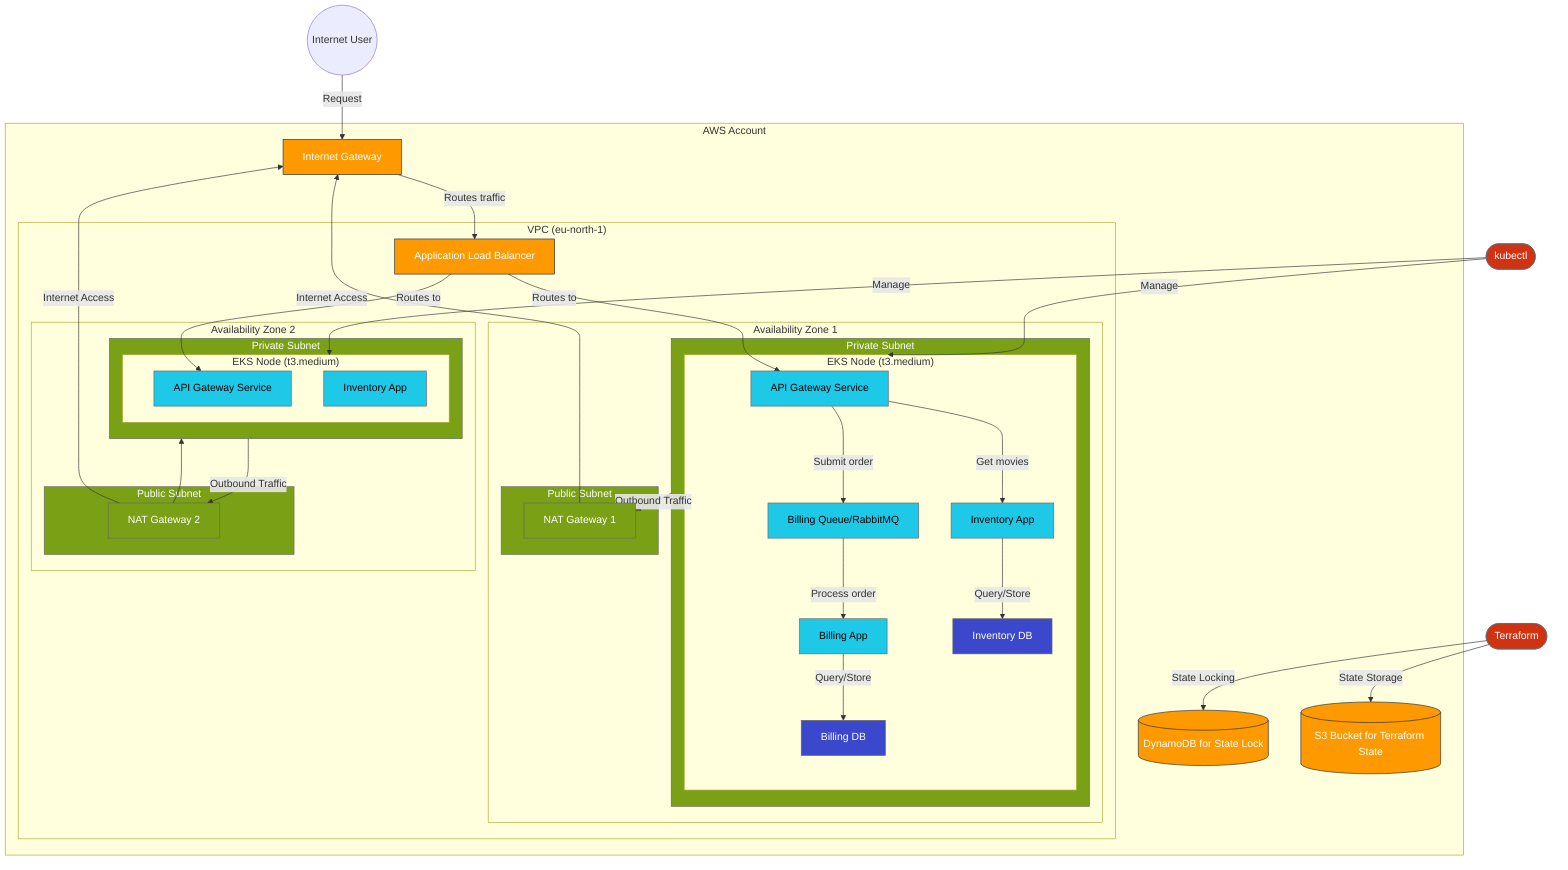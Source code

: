 graph TD
    %% External User
    User((Internet User)) -->|Request| IGW

    %% AWS Account boundary
    subgraph AWS["AWS Account"]
        %% VPC and Internet Gateway
        IGW[Internet Gateway] -->|Routes traffic| ALB
        
        subgraph VPC["VPC (eu-north-1)"]
            %% Application Load Balancer
            ALB[Application Load Balancer] -->|Routes to| API1
            ALB -->|Routes to| API2
            
            %% Availability Zones
            subgraph AZ1["Availability Zone 1"]
                %% Public Subnet
                subgraph PublicSubnet1["Public Subnet"]
                    NAT1[NAT Gateway 1]
                end
                
                %% Private Subnet with EKS
                subgraph PrivateSubnet1["Private Subnet"]
                    subgraph EKSNode1["EKS Node (t3.medium)"]
                        API1[API Gateway Service]
                        INV1[Inventory App]
                        BILL1[Billing App]
                        INVDB[Inventory DB]
                        BILLDB[Billing DB]
                        QUEUE[Billing Queue/RabbitMQ]
                    end
                end
                
                %% NAT Gateway connection
                NAT1 --> PrivateSubnet1
            end
            
            subgraph AZ2["Availability Zone 2"]
                %% Public Subnet
                subgraph PublicSubnet2["Public Subnet"]
                    NAT2[NAT Gateway 2]
                end
                
                %% Private Subnet with EKS
                subgraph PrivateSubnet2["Private Subnet"]
                    subgraph EKSNode2["EKS Node (t3.medium)"]
                        API2[API Gateway Service]
                        INV2[Inventory App]
                        %% Note: Stateful services like DB and queue don't show here
                        %% as they're only running on one node at a time
                    end
                end
                
                %% NAT Gateway connection
                NAT2 --> PrivateSubnet2
            end
        end
        
        %% External AWS Services
        S3[(S3 Bucket for Terraform State)]
        DynamoDB[(DynamoDB for State Lock)]
    end
    
    %% Application Flow
    API1 -->|Get movies| INV1
    API1 -->|Submit order| QUEUE
    QUEUE -->|Process order| BILL1
    INV1 -->|Query/Store| INVDB
    BILL1 -->|Query/Store| BILLDB
    
    %% Terraform State Management
    Terraform([Terraform]) -->|State Storage| S3
    Terraform -->|State Locking| DynamoDB

    %% Service to Internet via NAT
    PrivateSubnet1 -->|Outbound Traffic| NAT1
    PrivateSubnet2 -->|Outbound Traffic| NAT2
    NAT1 -->|Internet Access| IGW
    NAT2 -->|Internet Access| IGW
    
    %% Infrastructure Management
    kubectl([kubectl]) -->|Manage| EKSNode1
    kubectl -->|Manage| EKSNode2
    
    %% Style definitions
    classDef aws fill:#FF9900,stroke:#232F3E,color:white;
    classDef service fill:#1EC9E8,stroke:#666,color:black;
    classDef database fill:#3B48CC,stroke:#666,color:white;
    classDef network fill:#7AA116,stroke:#666,color:white;
    classDef tool fill:#D13212,stroke:#666,color:white;
    
    %% Apply styles
    class S3,DynamoDB,ALB,IGW aws;
    class API1,API2,INV1,INV2,BILL1,QUEUE service;
    class INVDB,BILLDB database;
    class NAT1,NAT2,PrivateSubnet1,PrivateSubnet2,PublicSubnet1,PublicSubnet2 network;
    class Terraform,kubectl tool;